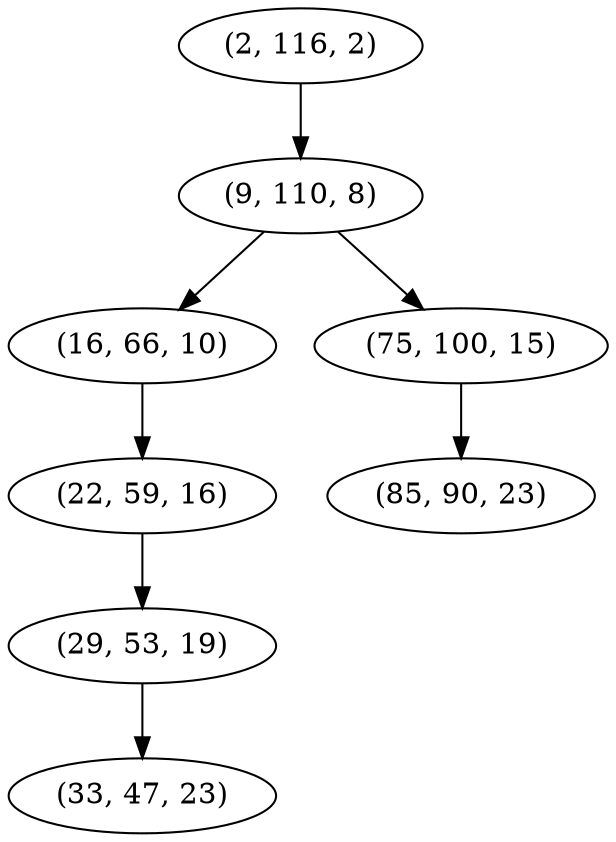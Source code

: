 digraph tree {
    "(2, 116, 2)";
    "(9, 110, 8)";
    "(16, 66, 10)";
    "(22, 59, 16)";
    "(29, 53, 19)";
    "(33, 47, 23)";
    "(75, 100, 15)";
    "(85, 90, 23)";
    "(2, 116, 2)" -> "(9, 110, 8)";
    "(9, 110, 8)" -> "(16, 66, 10)";
    "(9, 110, 8)" -> "(75, 100, 15)";
    "(16, 66, 10)" -> "(22, 59, 16)";
    "(22, 59, 16)" -> "(29, 53, 19)";
    "(29, 53, 19)" -> "(33, 47, 23)";
    "(75, 100, 15)" -> "(85, 90, 23)";
}
